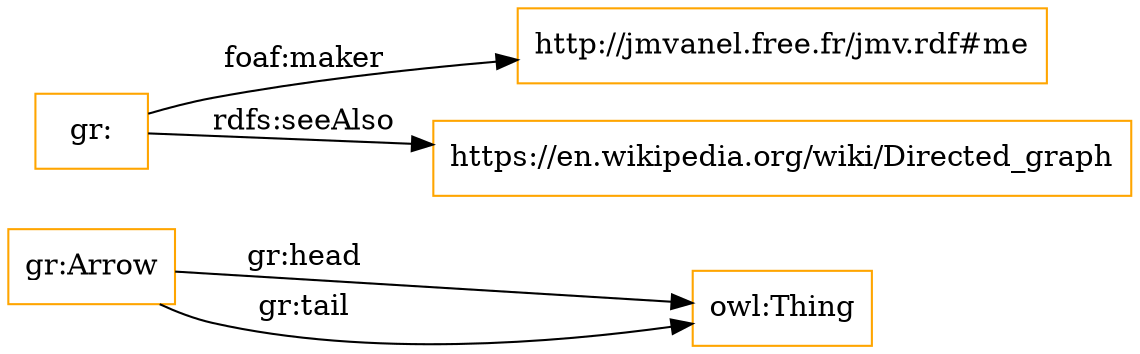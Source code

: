 digraph ar2dtool_diagram { 
rankdir=LR;
size="1501"
node [shape = rectangle, color="orange"]; "gr:Arrow" ; /*classes style*/
	"gr:" -> "http://jmvanel.free.fr/jmv.rdf#me" [ label = "foaf:maker" ];
	"gr:" -> "https://en.wikipedia.org/wiki/Directed_graph" [ label = "rdfs:seeAlso" ];
	"gr:Arrow" -> "owl:Thing" [ label = "gr:head" ];
	"gr:Arrow" -> "owl:Thing" [ label = "gr:tail" ];

}
